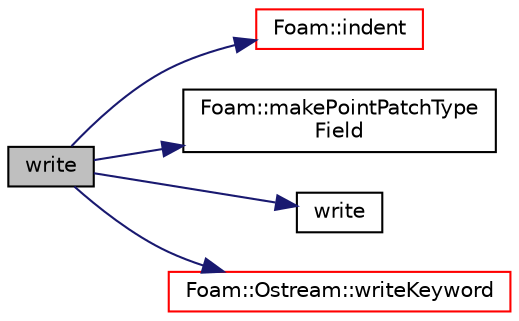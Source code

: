 digraph "write"
{
  bgcolor="transparent";
  edge [fontname="Helvetica",fontsize="10",labelfontname="Helvetica",labelfontsize="10"];
  node [fontname="Helvetica",fontsize="10",shape=record];
  rankdir="LR";
  Node1 [label="write",height=0.2,width=0.4,color="black", fillcolor="grey75", style="filled", fontcolor="black"];
  Node1 -> Node2 [color="midnightblue",fontsize="10",style="solid",fontname="Helvetica"];
  Node2 [label="Foam::indent",height=0.2,width=0.4,color="red",URL="$a10887.html#ae297c57ea5b952a8bc9e4f30f7ea8701",tooltip="Indent stream. "];
  Node1 -> Node3 [color="midnightblue",fontsize="10",style="solid",fontname="Helvetica"];
  Node3 [label="Foam::makePointPatchType\lField",height=0.2,width=0.4,color="black",URL="$a10887.html#a0f203d1b2afeb748ca75896bf3597dbe"];
  Node1 -> Node4 [color="midnightblue",fontsize="10",style="solid",fontname="Helvetica"];
  Node4 [label="write",height=0.2,width=0.4,color="black",URL="$a03052.html#a8f30b3c2179b03a7acf273e9dea43342"];
  Node1 -> Node5 [color="midnightblue",fontsize="10",style="solid",fontname="Helvetica"];
  Node5 [label="Foam::Ostream::writeKeyword",height=0.2,width=0.4,color="red",URL="$a01776.html#a3c58b2bb9174ea3c4a5fa58095d1290e",tooltip="Write the keyword followed by an appropriate indentation. "];
}
